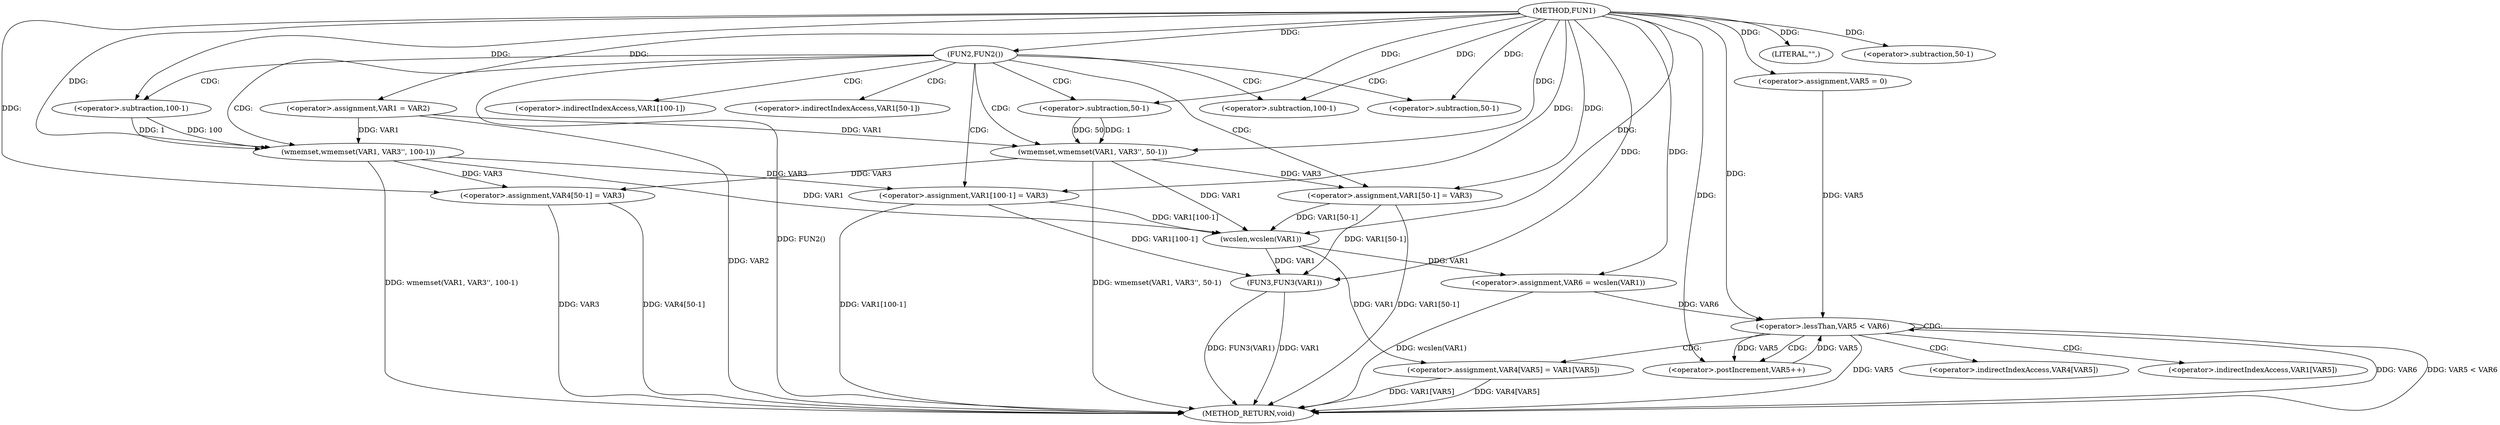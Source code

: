 digraph FUN1 {  
"1000100" [label = "(METHOD,FUN1)" ]
"1000172" [label = "(METHOD_RETURN,void)" ]
"1000104" [label = "(<operator>.assignment,VAR1 = VAR2)" ]
"1000108" [label = "(FUN2,FUN2())" ]
"1000110" [label = "(wmemset,wmemset(VAR1, VAR3'', 100-1))" ]
"1000113" [label = "(<operator>.subtraction,100-1)" ]
"1000116" [label = "(<operator>.assignment,VAR1[100-1] = VAR3)" ]
"1000119" [label = "(<operator>.subtraction,100-1)" ]
"1000125" [label = "(wmemset,wmemset(VAR1, VAR3'', 50-1))" ]
"1000128" [label = "(<operator>.subtraction,50-1)" ]
"1000131" [label = "(<operator>.assignment,VAR1[50-1] = VAR3)" ]
"1000134" [label = "(<operator>.subtraction,50-1)" ]
"1000139" [label = "(LITERAL,\"\",)" ]
"1000142" [label = "(<operator>.assignment,VAR6 = wcslen(VAR1))" ]
"1000144" [label = "(wcslen,wcslen(VAR1))" ]
"1000147" [label = "(<operator>.assignment,VAR5 = 0)" ]
"1000150" [label = "(<operator>.lessThan,VAR5 < VAR6)" ]
"1000153" [label = "(<operator>.postIncrement,VAR5++)" ]
"1000156" [label = "(<operator>.assignment,VAR4[VAR5] = VAR1[VAR5])" ]
"1000163" [label = "(<operator>.assignment,VAR4[50-1] = VAR3)" ]
"1000166" [label = "(<operator>.subtraction,50-1)" ]
"1000170" [label = "(FUN3,FUN3(VAR1))" ]
"1000117" [label = "(<operator>.indirectIndexAccess,VAR1[100-1])" ]
"1000132" [label = "(<operator>.indirectIndexAccess,VAR1[50-1])" ]
"1000157" [label = "(<operator>.indirectIndexAccess,VAR4[VAR5])" ]
"1000160" [label = "(<operator>.indirectIndexAccess,VAR1[VAR5])" ]
  "1000116" -> "1000172"  [ label = "DDG: VAR1[100-1]"] 
  "1000163" -> "1000172"  [ label = "DDG: VAR4[50-1]"] 
  "1000125" -> "1000172"  [ label = "DDG: wmemset(VAR1, VAR3'', 50-1)"] 
  "1000108" -> "1000172"  [ label = "DDG: FUN2()"] 
  "1000150" -> "1000172"  [ label = "DDG: VAR5"] 
  "1000163" -> "1000172"  [ label = "DDG: VAR3"] 
  "1000156" -> "1000172"  [ label = "DDG: VAR4[VAR5]"] 
  "1000156" -> "1000172"  [ label = "DDG: VAR1[VAR5]"] 
  "1000131" -> "1000172"  [ label = "DDG: VAR1[50-1]"] 
  "1000142" -> "1000172"  [ label = "DDG: wcslen(VAR1)"] 
  "1000110" -> "1000172"  [ label = "DDG: wmemset(VAR1, VAR3'', 100-1)"] 
  "1000170" -> "1000172"  [ label = "DDG: VAR1"] 
  "1000104" -> "1000172"  [ label = "DDG: VAR2"] 
  "1000150" -> "1000172"  [ label = "DDG: VAR6"] 
  "1000170" -> "1000172"  [ label = "DDG: FUN3(VAR1)"] 
  "1000150" -> "1000172"  [ label = "DDG: VAR5 < VAR6"] 
  "1000100" -> "1000104"  [ label = "DDG: "] 
  "1000100" -> "1000108"  [ label = "DDG: "] 
  "1000104" -> "1000110"  [ label = "DDG: VAR1"] 
  "1000100" -> "1000110"  [ label = "DDG: "] 
  "1000113" -> "1000110"  [ label = "DDG: 100"] 
  "1000113" -> "1000110"  [ label = "DDG: 1"] 
  "1000100" -> "1000113"  [ label = "DDG: "] 
  "1000110" -> "1000116"  [ label = "DDG: VAR3"] 
  "1000100" -> "1000116"  [ label = "DDG: "] 
  "1000100" -> "1000119"  [ label = "DDG: "] 
  "1000104" -> "1000125"  [ label = "DDG: VAR1"] 
  "1000100" -> "1000125"  [ label = "DDG: "] 
  "1000128" -> "1000125"  [ label = "DDG: 50"] 
  "1000128" -> "1000125"  [ label = "DDG: 1"] 
  "1000100" -> "1000128"  [ label = "DDG: "] 
  "1000125" -> "1000131"  [ label = "DDG: VAR3"] 
  "1000100" -> "1000131"  [ label = "DDG: "] 
  "1000100" -> "1000134"  [ label = "DDG: "] 
  "1000100" -> "1000139"  [ label = "DDG: "] 
  "1000144" -> "1000142"  [ label = "DDG: VAR1"] 
  "1000100" -> "1000142"  [ label = "DDG: "] 
  "1000116" -> "1000144"  [ label = "DDG: VAR1[100-1]"] 
  "1000125" -> "1000144"  [ label = "DDG: VAR1"] 
  "1000131" -> "1000144"  [ label = "DDG: VAR1[50-1]"] 
  "1000110" -> "1000144"  [ label = "DDG: VAR1"] 
  "1000100" -> "1000144"  [ label = "DDG: "] 
  "1000100" -> "1000147"  [ label = "DDG: "] 
  "1000147" -> "1000150"  [ label = "DDG: VAR5"] 
  "1000153" -> "1000150"  [ label = "DDG: VAR5"] 
  "1000100" -> "1000150"  [ label = "DDG: "] 
  "1000142" -> "1000150"  [ label = "DDG: VAR6"] 
  "1000150" -> "1000153"  [ label = "DDG: VAR5"] 
  "1000100" -> "1000153"  [ label = "DDG: "] 
  "1000144" -> "1000156"  [ label = "DDG: VAR1"] 
  "1000100" -> "1000163"  [ label = "DDG: "] 
  "1000110" -> "1000163"  [ label = "DDG: VAR3"] 
  "1000125" -> "1000163"  [ label = "DDG: VAR3"] 
  "1000100" -> "1000166"  [ label = "DDG: "] 
  "1000116" -> "1000170"  [ label = "DDG: VAR1[100-1]"] 
  "1000131" -> "1000170"  [ label = "DDG: VAR1[50-1]"] 
  "1000144" -> "1000170"  [ label = "DDG: VAR1"] 
  "1000100" -> "1000170"  [ label = "DDG: "] 
  "1000108" -> "1000110"  [ label = "CDG: "] 
  "1000108" -> "1000125"  [ label = "CDG: "] 
  "1000108" -> "1000116"  [ label = "CDG: "] 
  "1000108" -> "1000131"  [ label = "CDG: "] 
  "1000108" -> "1000117"  [ label = "CDG: "] 
  "1000108" -> "1000113"  [ label = "CDG: "] 
  "1000108" -> "1000132"  [ label = "CDG: "] 
  "1000108" -> "1000128"  [ label = "CDG: "] 
  "1000108" -> "1000119"  [ label = "CDG: "] 
  "1000108" -> "1000134"  [ label = "CDG: "] 
  "1000150" -> "1000153"  [ label = "CDG: "] 
  "1000150" -> "1000156"  [ label = "CDG: "] 
  "1000150" -> "1000160"  [ label = "CDG: "] 
  "1000150" -> "1000150"  [ label = "CDG: "] 
  "1000150" -> "1000157"  [ label = "CDG: "] 
}

